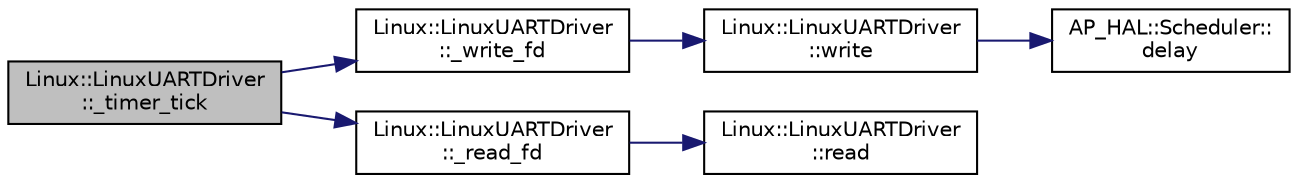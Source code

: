 digraph "Linux::LinuxUARTDriver::_timer_tick"
{
 // INTERACTIVE_SVG=YES
  edge [fontname="Helvetica",fontsize="10",labelfontname="Helvetica",labelfontsize="10"];
  node [fontname="Helvetica",fontsize="10",shape=record];
  rankdir="LR";
  Node1 [label="Linux::LinuxUARTDriver\l::_timer_tick",height=0.2,width=0.4,color="black", fillcolor="grey75", style="filled" fontcolor="black"];
  Node1 -> Node2 [color="midnightblue",fontsize="10",style="solid",fontname="Helvetica"];
  Node2 [label="Linux::LinuxUARTDriver\l::_write_fd",height=0.2,width=0.4,color="black", fillcolor="white", style="filled",URL="$classLinux_1_1LinuxUARTDriver.html#a0473e135769e0e46a828f89d21e14f6e"];
  Node2 -> Node3 [color="midnightblue",fontsize="10",style="solid",fontname="Helvetica"];
  Node3 [label="Linux::LinuxUARTDriver\l::write",height=0.2,width=0.4,color="black", fillcolor="white", style="filled",URL="$classLinux_1_1LinuxUARTDriver.html#a4a235180a7626eec1cdf53b850a89242"];
  Node3 -> Node4 [color="midnightblue",fontsize="10",style="solid",fontname="Helvetica"];
  Node4 [label="AP_HAL::Scheduler::\ldelay",height=0.2,width=0.4,color="black", fillcolor="white", style="filled",URL="$classAP__HAL_1_1Scheduler.html#ab3175e2e6223ccfe82f957e41cc12b26"];
  Node1 -> Node5 [color="midnightblue",fontsize="10",style="solid",fontname="Helvetica"];
  Node5 [label="Linux::LinuxUARTDriver\l::_read_fd",height=0.2,width=0.4,color="black", fillcolor="white", style="filled",URL="$classLinux_1_1LinuxUARTDriver.html#aa1980b215d66416b2110e26ec7e5fd2e"];
  Node5 -> Node6 [color="midnightblue",fontsize="10",style="solid",fontname="Helvetica"];
  Node6 [label="Linux::LinuxUARTDriver\l::read",height=0.2,width=0.4,color="black", fillcolor="white", style="filled",URL="$classLinux_1_1LinuxUARTDriver.html#a0047c2c25a1c64e0a80f15d6a3fa00da"];
}
